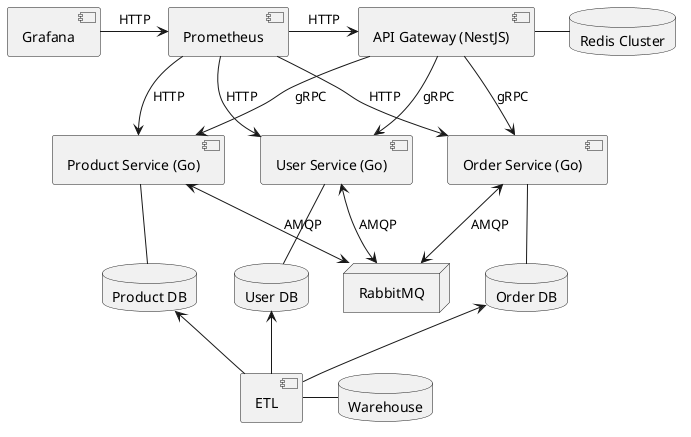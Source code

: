 @startuml

[Grafana] as GR
[Prometheus] as PR

[API Gateway (NestJS)] as AG
database "Redis Cluster" as RDB
node RabbitMQ as MQ

[User Service (Go)] as US
database "User DB" as UDB
[Product Service (Go)] as PS
database "Product DB" as PDB
[Order Service (Go)] as OS
database "Order DB" as ODB
[ETL] as ETL
database "Warehouse" as DW

AG -right- RDB
AG --> US : gRPC
AG --> PS : gRPC
AG --> OS : gRPC

US -down- UDB
PS -down- PDB
OS -down- ODB

US <--> MQ : AMQP
PS <--> MQ : AMQP
OS <--> MQ : AMQP

GR -> PR : HTTP
PR -> AG : HTTP
PR --> US : HTTP
PR --> OS : HTTP
PR --> PS : HTTP

UDB <-- ETL
PDB <-- ETL
ODB <-- ETL

ETL - DW

@enduml